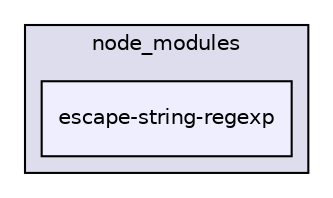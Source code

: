 digraph "gulp-src/node_modules/gulp-uglify/node_modules/fancy-log/node_modules/chalk/node_modules/escape-string-regexp" {
  compound=true
  node [ fontsize="10", fontname="Helvetica"];
  edge [ labelfontsize="10", labelfontname="Helvetica"];
  subgraph clusterdir_84708774be81118f6ade075f9831130b {
    graph [ bgcolor="#ddddee", pencolor="black", label="node_modules" fontname="Helvetica", fontsize="10", URL="dir_84708774be81118f6ade075f9831130b.html"]
  dir_07e189d93a991b4f30bf973c1481b84a [shape=box, label="escape-string-regexp", style="filled", fillcolor="#eeeeff", pencolor="black", URL="dir_07e189d93a991b4f30bf973c1481b84a.html"];
  }
}
